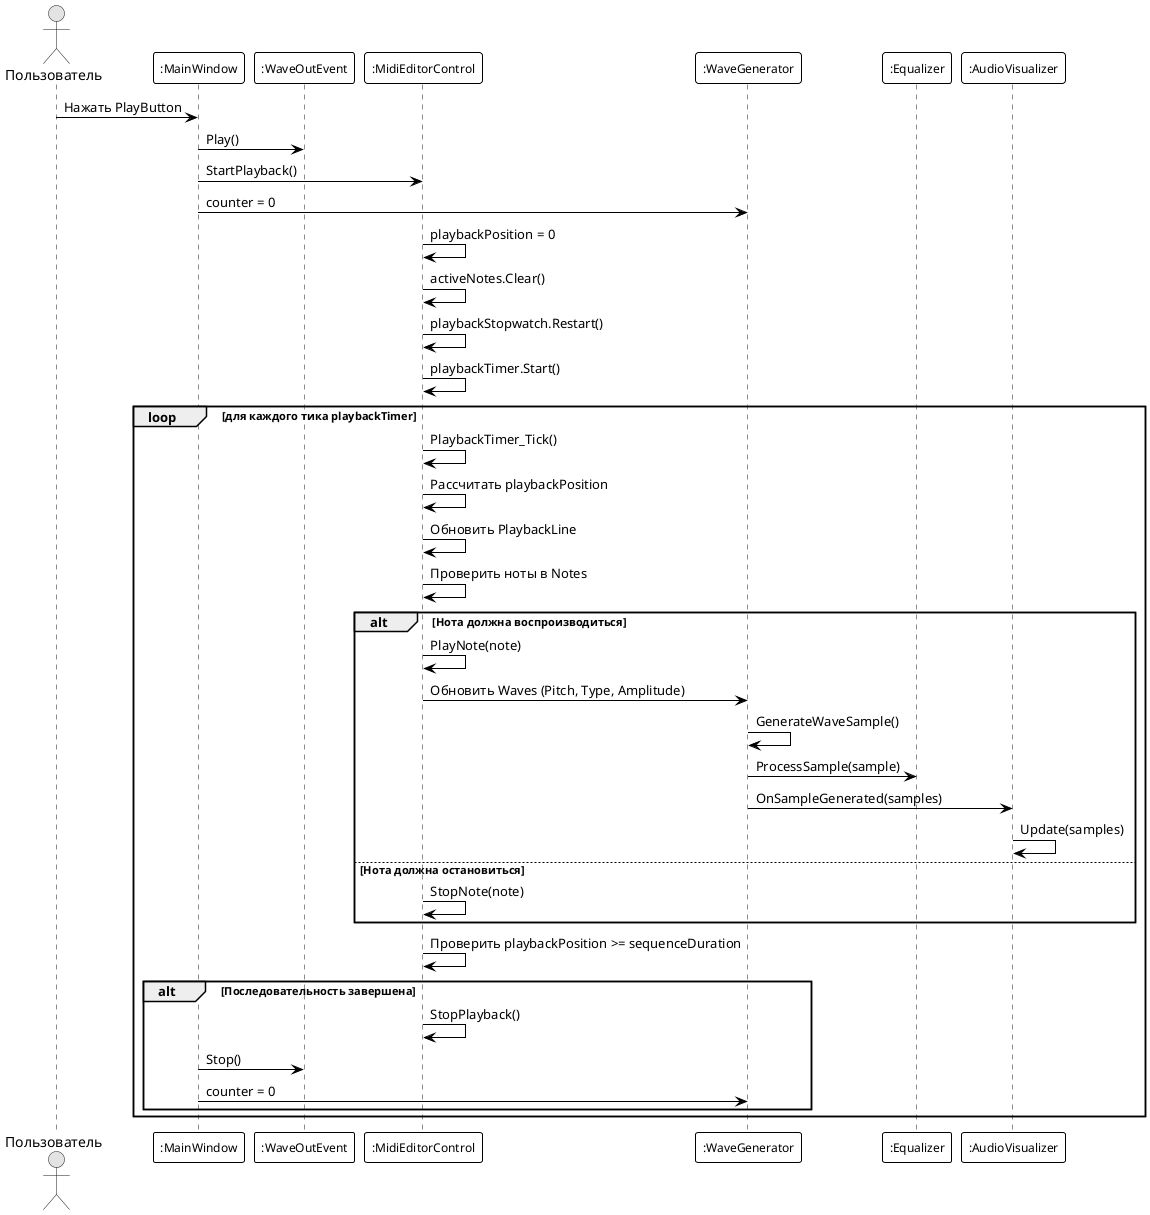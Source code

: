 @startuml SequenceDiagramPlayback

skinparam monochrome true
skinparam shadowing false
skinparam participantFontSize 12
skinparam participantFontName Arial
skinparam participantBorderThickness 1
skinparam participantBackgroundColor none
skinparam participantBorderColor black
skinparam ArrowColor black

actor Пользователь
participant ":MainWindow" as MainWindow
participant ":WaveOutEvent" as WaveOut
participant ":MidiEditorControl" as MidiEditor
participant ":WaveGenerator" as WaveGenerator
participant ":Equalizer" as Equalizer
participant ":AudioVisualizer" as Visualizer

Пользователь -> MainWindow: Нажать PlayButton
MainWindow -> WaveOut: Play()
MainWindow -> MidiEditor: StartPlayback()
MainWindow -> WaveGenerator: counter = 0
MidiEditor -> MidiEditor: playbackPosition = 0
MidiEditor -> MidiEditor: activeNotes.Clear()
MidiEditor -> MidiEditor: playbackStopwatch.Restart()
MidiEditor -> MidiEditor: playbackTimer.Start()

loop для каждого тика playbackTimer
  MidiEditor -> MidiEditor: PlaybackTimer_Tick()
  MidiEditor -> MidiEditor: Рассчитать playbackPosition
  MidiEditor -> MidiEditor: Обновить PlaybackLine
  MidiEditor -> MidiEditor: Проверить ноты в Notes
  alt Нота должна воспроизводиться
    MidiEditor -> MidiEditor: PlayNote(note)
    MidiEditor -> WaveGenerator: Обновить Waves (Pitch, Type, Amplitude)
    WaveGenerator -> WaveGenerator: GenerateWaveSample()
    WaveGenerator -> Equalizer: ProcessSample(sample)
    WaveGenerator -> Visualizer: OnSampleGenerated(samples)
    Visualizer -> Visualizer: Update(samples)
  else Нота должна остановиться
    MidiEditor -> MidiEditor: StopNote(note)
  end alt
  MidiEditor -> MidiEditor: Проверить playbackPosition >= sequenceDuration
  alt Последовательность завершена
    MidiEditor -> MidiEditor: StopPlayback()
    MainWindow -> WaveOut: Stop()
    MainWindow -> WaveGenerator: counter = 0
  end alt
end loop

@enduml